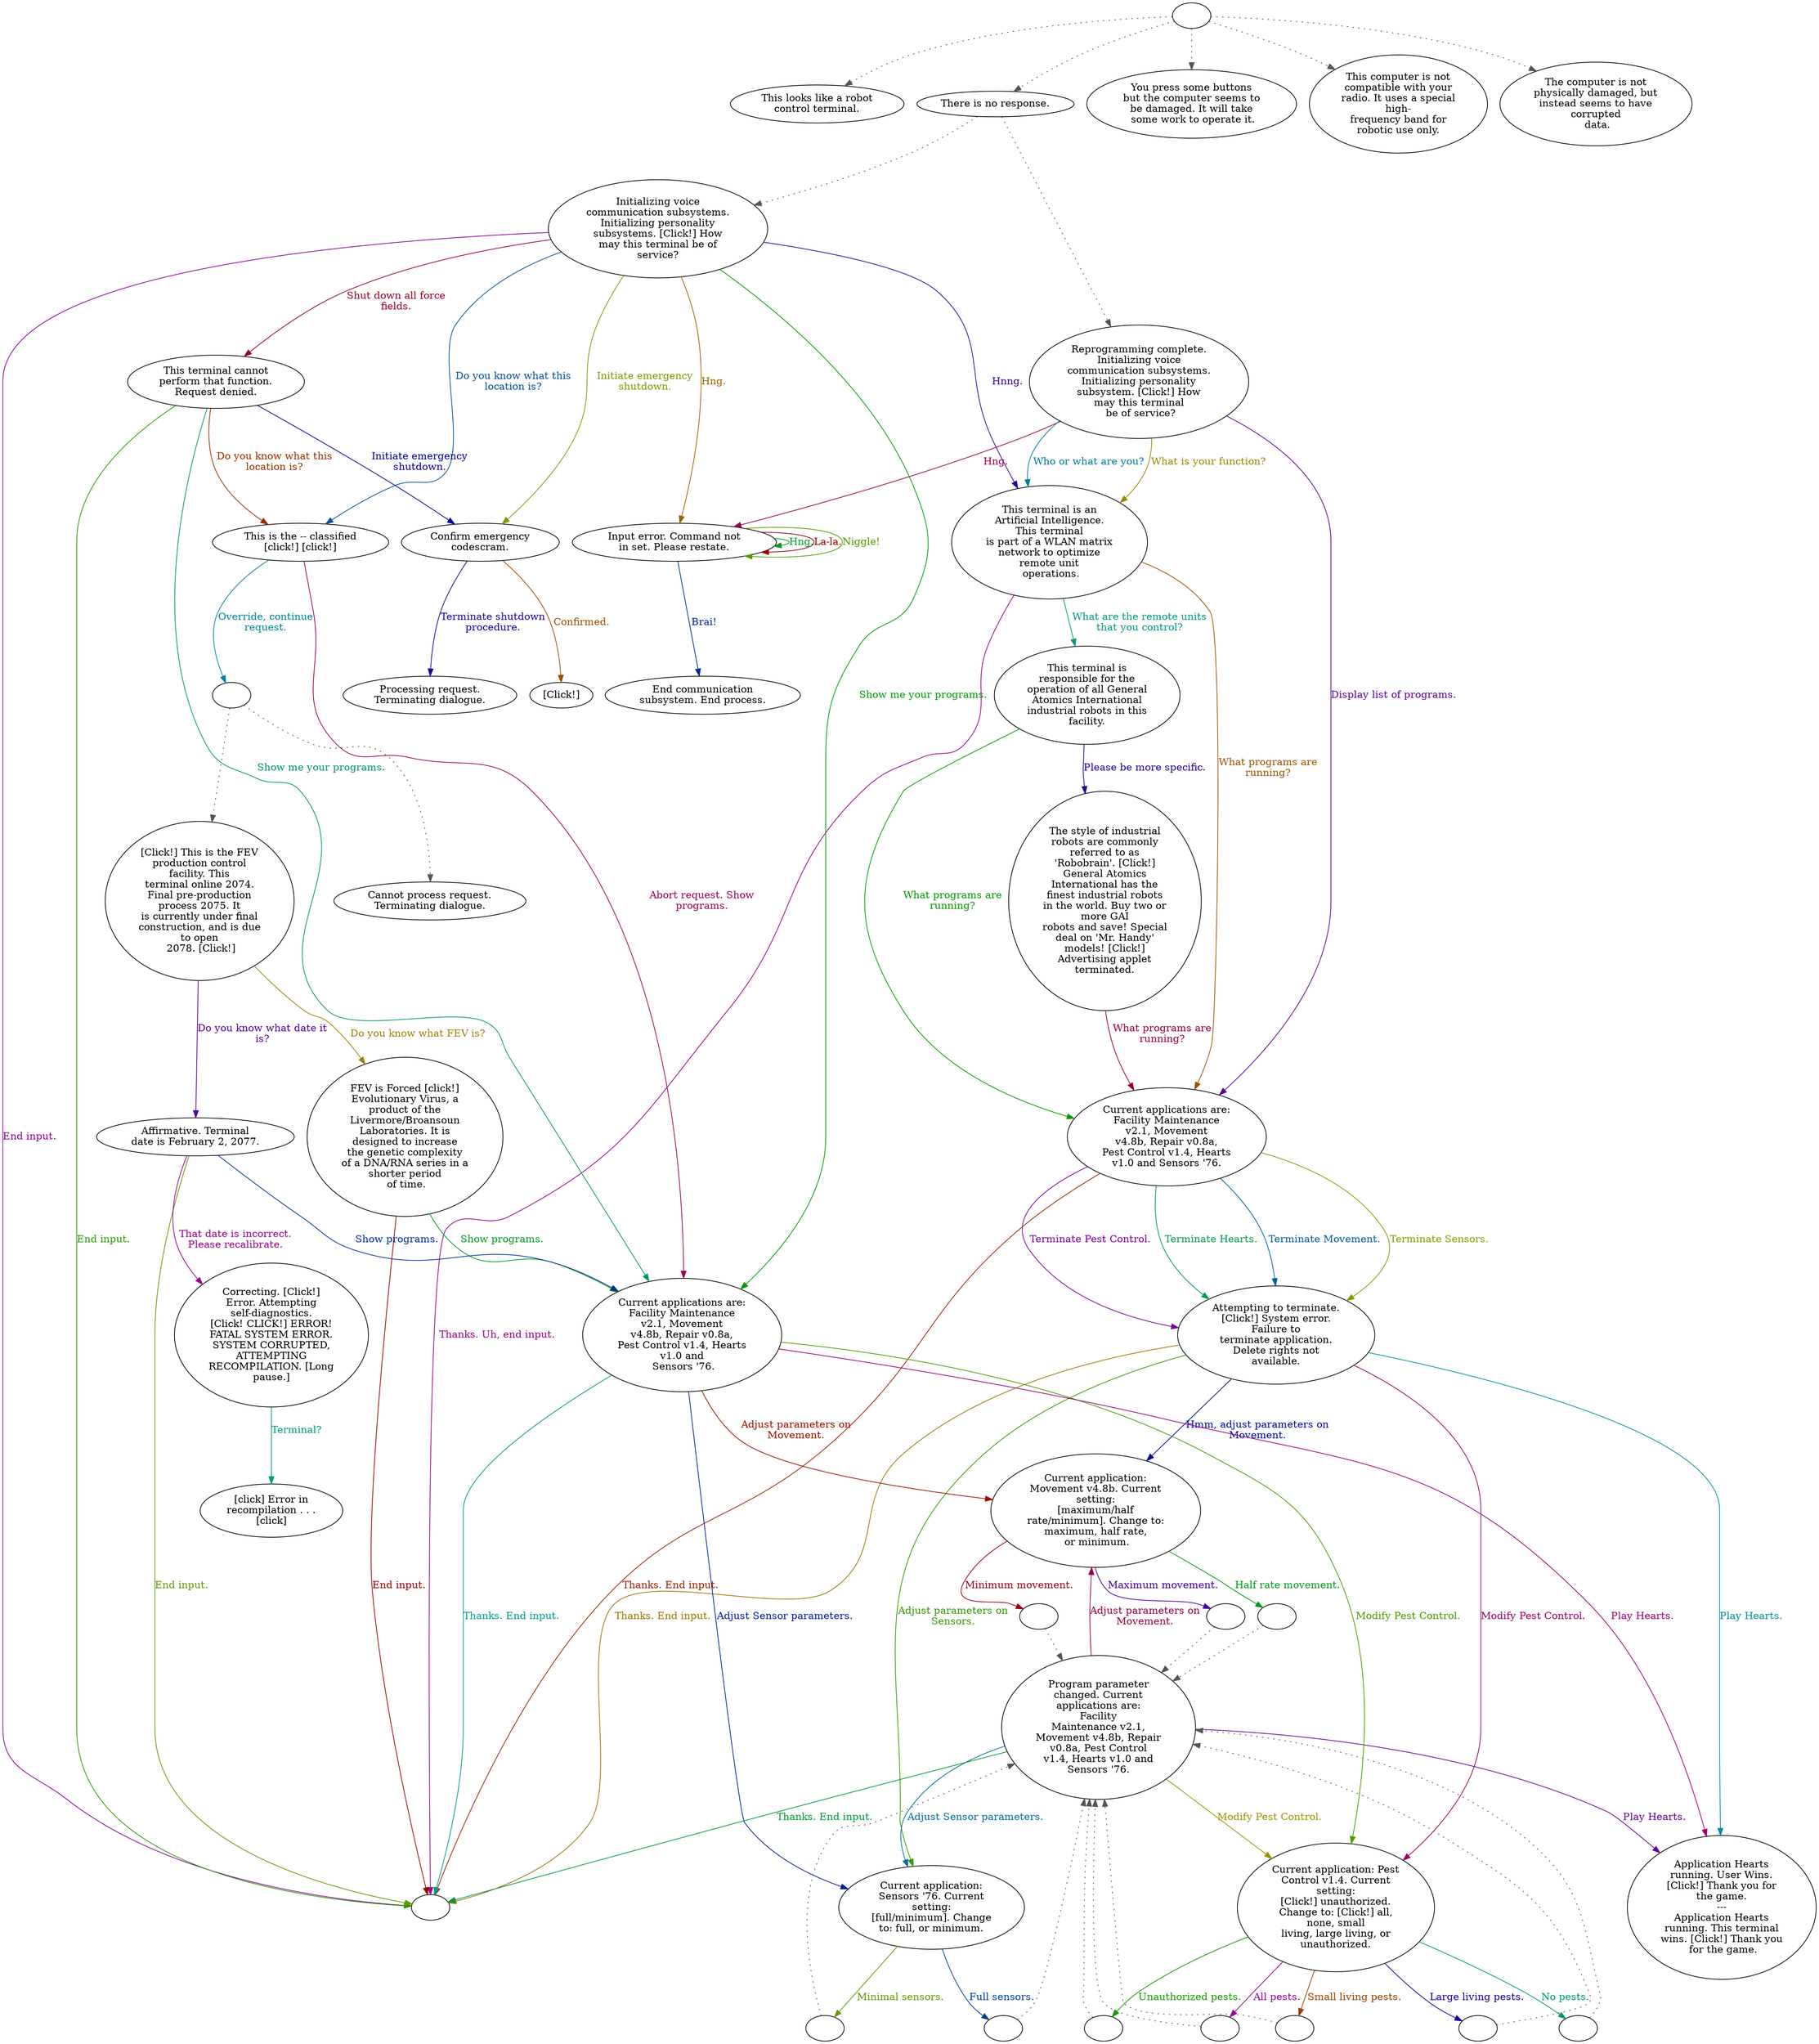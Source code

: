 digraph ROBCTRL {
  "start" [style=filled       fillcolor="#FFFFFF"       color="#000000"]
  "start" -> "description_p_proc" [style=dotted color="#555555"]
  "start" -> "talk_p_proc" [style=dotted color="#555555"]
  "start" -> "use_p_proc" [style=dotted color="#555555"]
  "start" -> "use_obj_on_p_proc" [style=dotted color="#555555"]
  "start" -> "use_skill_on_p_proc" [style=dotted color="#555555"]
  "start" [label=""]
  "description_p_proc" [style=filled       fillcolor="#FFFFFF"       color="#000000"]
  "description_p_proc" [label="This looks like a robot\ncontrol terminal."]
  "talk_p_proc" [style=filled       fillcolor="#FFFFFF"       color="#000000"]
  "talk_p_proc" -> "Control14" [style=dotted color="#555555"]
  "talk_p_proc" -> "Control00" [style=dotted color="#555555"]
  "talk_p_proc" [label="There is no response."]
  "use_p_proc" [style=filled       fillcolor="#FFFFFF"       color="#000000"]
  "use_p_proc" [label="You press some buttons\nbut the computer seems to\nbe damaged. It will take\n some work to operate it."]
  "use_obj_on_p_proc" [style=filled       fillcolor="#FFFFFF"       color="#000000"]
  "use_obj_on_p_proc" [label="This computer is not\ncompatible with your\nradio. It uses a special\nhigh-\nfrequency band for\nrobotic use only."]
  "use_skill_on_p_proc" [style=filled       fillcolor="#FFFFFF"       color="#000000"]
  "use_skill_on_p_proc" [label="The computer is not\nphysically damaged, but\ninstead seems to have\ncorrupted\n data."]
  "Control00" [style=filled       fillcolor="#FFFFFF"       color="#000000"]
  "Control00" [label="Reprogramming complete.\nInitializing voice\ncommunication subsystems.\nInitializing personality\nsubsystem. [Click!] How\nmay this terminal\n be of service?"]
  "Control00" -> "Control01" [label="Hng." color="#990050" fontcolor="#990050"]
  "Control00" -> "Control03" [label="Who or what are you?" color="#007D99" fontcolor="#007D99"]
  "Control00" -> "Control03" [label="What is your function?" color="#998800" fontcolor="#998800"]
  "Control00" -> "Control06" [label="Display list of programs." color="#5C0099" fontcolor="#5C0099"]
  "Control01" [style=filled       fillcolor="#FFFFFF"       color="#000000"]
  "Control01" [label="Input error. Command not\nin set. Please restate."]
  "Control01" -> "Control01" [label="Hng." color="#00992F" fontcolor="#00992F"]
  "Control01" -> "Control01" [label="La-la." color="#990200" fontcolor="#990200"]
  "Control01" -> "Control02" [label="Brai!" color="#002A99" fontcolor="#002A99"]
  "Control01" -> "Control01" [label="Niggle!" color="#579900" fontcolor="#579900"]
  "Control02" [style=filled       fillcolor="#FFFFFF"       color="#000000"]
  "Control02" [label="End communication\nsubsystem. End process."]
  "Control03" [style=filled       fillcolor="#FFFFFF"       color="#000000"]
  "Control03" [label="This terminal is an\nArtificial Intelligence.\nThis terminal\nis part of a WLAN matrix\nnetwork to optimize\nremote unit\n operations."]
  "Control03" -> "Controlend" [label="Thanks. Uh, end input." color="#990083" fontcolor="#990083"]
  "Control03" -> "Control04" [label="What are the remote units\nthat you control?" color="#009982" fontcolor="#009982"]
  "Control03" -> "Control06" [label="What programs are\nrunning?" color="#995500" fontcolor="#995500"]
  "Control04" [style=filled       fillcolor="#FFFFFF"       color="#000000"]
  "Control04" [label="This terminal is\nresponsible for the\noperation of all General\nAtomics International\nindustrial robots in this\nfacility."]
  "Control04" -> "Control05" [label="Please be more specific." color="#290099" fontcolor="#290099"]
  "Control04" -> "Control06" [label="What programs are\nrunning?" color="#049900" fontcolor="#049900"]
  "Control05" [style=filled       fillcolor="#FFFFFF"       color="#000000"]
  "Control05" [label="The style of industrial\nrobots are commonly\nreferred to as\n'Robobrain'. [Click!]\nGeneral Atomics\nInternational has the\nfinest industrial robots\nin the world. Buy two or\nmore GAI\nrobots and save! Special\ndeal on 'Mr. Handy'\nmodels! [Click!]\nAdvertising applet\nterminated."]
  "Control05" -> "Control06" [label="What programs are\nrunning?" color="#990031" fontcolor="#990031"]
  "Control06" [style=filled       fillcolor="#FFFFFF"       color="#000000"]
  "Control06" [label="Current applications are:\nFacility Maintenance\nv2.1, Movement\nv4.8b, Repair v0.8a,\nPest Control v1.4, Hearts\nv1.0 and Sensors '76."]
  "Control06" -> "Control07" [label="Terminate Movement." color="#005D99" fontcolor="#005D99"]
  "Control06" -> "Control07" [label="Terminate Sensors." color="#8A9900" fontcolor="#8A9900"]
  "Control06" -> "Control07" [label="Terminate Pest Control." color="#7B0099" fontcolor="#7B0099"]
  "Control06" -> "Control07" [label="Terminate Hearts." color="#00994F" fontcolor="#00994F"]
  "Control06" -> "Controlend" [label="Thanks. End input." color="#992200" fontcolor="#992200"]
  "Control07" [style=filled       fillcolor="#FFFFFF"       color="#000000"]
  "Control07" [label="Attempting to terminate.\n[Click!] System error.\nFailure to\nterminate application.\nDelete rights not\navailable."]
  "Control07" -> "Control08" [label="Hmm, adjust parameters on\nMovement." color="#000B99" fontcolor="#000B99"]
  "Control07" -> "Control09" [label="Adjust parameters on\nSensors." color="#379900" fontcolor="#379900"]
  "Control07" -> "Control10" [label="Modify Pest Control." color="#990064" fontcolor="#990064"]
  "Control07" -> "Control11" [label="Play Hearts." color="#009099" fontcolor="#009099"]
  "Control07" -> "Controlend" [label="Thanks. End input." color="#997500" fontcolor="#997500"]
  "Control08" [style=filled       fillcolor="#FFFFFF"       color="#000000"]
  "Control08" [label="Current application:\nMovement v4.8b. Current\nsetting:\n[maximum/half\nrate/minimum]. Change to:\nmaximum, half rate,\n or minimum."]
  "Control08" -> "Control08a" [label="Maximum movement." color="#480099" fontcolor="#480099"]
  "Control08" -> "Control08b" [label="Half rate movement." color="#00991C" fontcolor="#00991C"]
  "Control08" -> "Control08c" [label="Minimum movement." color="#990011" fontcolor="#990011"]
  "Control08a" [style=filled       fillcolor="#FFFFFF"       color="#000000"]
  "Control08a" -> "Control12" [style=dotted color="#555555"]
  "Control08a" [label=""]
  "Control08b" [style=filled       fillcolor="#FFFFFF"       color="#000000"]
  "Control08b" -> "Control12" [style=dotted color="#555555"]
  "Control08b" [label=""]
  "Control08c" [style=filled       fillcolor="#FFFFFF"       color="#000000"]
  "Control08c" -> "Control12" [style=dotted color="#555555"]
  "Control08c" [label=""]
  "Control09" [style=filled       fillcolor="#FFFFFF"       color="#000000"]
  "Control09" [label="Current application:\nSensors '76. Current\nsetting:\n[full/minimum]. Change\nto: full, or minimum."]
  "Control09" -> "Control09a" [label="Full sensors." color="#003E99" fontcolor="#003E99"]
  "Control09" -> "Control09b" [label="Minimal sensors." color="#6A9900" fontcolor="#6A9900"]
  "Control09a" [style=filled       fillcolor="#FFFFFF"       color="#000000"]
  "Control09a" -> "Control12" [style=dotted color="#555555"]
  "Control09a" [label=""]
  "Control09b" [style=filled       fillcolor="#FFFFFF"       color="#000000"]
  "Control09b" -> "Control12" [style=dotted color="#555555"]
  "Control09b" [label=""]
  "Control10" [style=filled       fillcolor="#FFFFFF"       color="#000000"]
  "Control10" [label="Current application: Pest\nControl v1.4. Current\nsetting:\n[Click!] unauthorized.\nChange to: [Click!] all,\nnone, small\nliving, large living, or\nunauthorized."]
  "Control10" -> "Control10a" [label="All pests." color="#990097" fontcolor="#990097"]
  "Control10" -> "Control10b" [label="No pests." color="#00996E" fontcolor="#00996E"]
  "Control10" -> "Control10c" [label="Small living pests." color="#994200" fontcolor="#994200"]
  "Control10" -> "Control10d" [label="Large living pests." color="#150099" fontcolor="#150099"]
  "Control10" -> "Control10e" [label="Unauthorized pests." color="#189900" fontcolor="#189900"]
  "Control10a" [style=filled       fillcolor="#FFFFFF"       color="#000000"]
  "Control10a" -> "Control12" [style=dotted color="#555555"]
  "Control10a" [label=""]
  "Control10b" [style=filled       fillcolor="#FFFFFF"       color="#000000"]
  "Control10b" -> "Control12" [style=dotted color="#555555"]
  "Control10b" [label=""]
  "Control10c" [style=filled       fillcolor="#FFFFFF"       color="#000000"]
  "Control10c" -> "Control12" [style=dotted color="#555555"]
  "Control10c" [label=""]
  "Control10d" [style=filled       fillcolor="#FFFFFF"       color="#000000"]
  "Control10d" -> "Control12" [style=dotted color="#555555"]
  "Control10d" [label=""]
  "Control10e" [style=filled       fillcolor="#FFFFFF"       color="#000000"]
  "Control10e" -> "Control12" [style=dotted color="#555555"]
  "Control10e" [label=""]
  "Control11" [style=filled       fillcolor="#FFFFFF"       color="#000000"]
  "Control11" [label="Application Hearts\nrunning. User Wins.\n[Click!] Thank you for\nthe game.\n---\nApplication Hearts\nrunning. This terminal\nwins. [Click!] Thank you\n for the game."]
  "Control12" [style=filled       fillcolor="#FFFFFF"       color="#000000"]
  "Control12" [label="Program parameter\nchanged. Current\napplications are:\nFacility\nMaintenance v2.1,\nMovement v4.8b, Repair\nv0.8a, Pest Control\nv1.4, Hearts v1.0 and\nSensors '76."]
  "Control12" -> "Control08" [label="Adjust parameters on\nMovement." color="#990044" fontcolor="#990044"]
  "Control12" -> "Control09" [label="Adjust Sensor parameters." color="#007199" fontcolor="#007199"]
  "Control12" -> "Control10" [label="Modify Pest Control." color="#999500" fontcolor="#999500"]
  "Control12" -> "Control11" [label="Play Hearts." color="#680099" fontcolor="#680099"]
  "Control12" -> "Controlend" [label="Thanks. End input." color="#00993B" fontcolor="#00993B"]
  "Control13" [style=filled       fillcolor="#FFFFFF"       color="#000000"]
  "Control13" [label="Current applications are:\nFacility Maintenance\nv2.1, Movement\nv4.8b, Repair v0.8a,\nPest Control v1.4, Hearts\nv1.0 and\n Sensors '76."]
  "Control13" -> "Control08" [label="Adjust parameters on\nMovement." color="#990F00" fontcolor="#990F00"]
  "Control13" -> "Control09" [label="Adjust Sensor parameters." color="#001E99" fontcolor="#001E99"]
  "Control13" -> "Control10" [label="Modify Pest Control." color="#4B9900" fontcolor="#4B9900"]
  "Control13" -> "Control11" [label="Play Hearts." color="#990077" fontcolor="#990077"]
  "Control13" -> "Controlend" [label="Thanks. End input." color="#00998E" fontcolor="#00998E"]
  "Control14" [style=filled       fillcolor="#FFFFFF"       color="#000000"]
  "Control14" [label="Initializing voice\ncommunication subsystems.\nInitializing personality\nsubsystems. [Click!] How\nmay this terminal be of\nservice?"]
  "Control14" -> "Control01" [label="Hng." color="#996100" fontcolor="#996100"]
  "Control14" -> "Control03" [label="Hnng." color="#350099" fontcolor="#350099"]
  "Control14" -> "Control13" [label="Show me your programs." color="#009908" fontcolor="#009908"]
  "Control14" -> "Control15" [label="Shut down all force\nfields." color="#990025" fontcolor="#990025"]
  "Control14" -> "Control16" [label="Do you know what this\nlocation is?" color="#005199" fontcolor="#005199"]
  "Control14" -> "Control23" [label="Initiate emergency\nshutdown." color="#7E9900" fontcolor="#7E9900"]
  "Control14" -> "Controlend" [label="End input." color="#870099" fontcolor="#870099"]
  "Control15" [style=filled       fillcolor="#FFFFFF"       color="#000000"]
  "Control15" [label="This terminal cannot\nperform that function.\nRequest denied."]
  "Control15" -> "Control13" [label="Show me your programs." color="#00995B" fontcolor="#00995B"]
  "Control15" -> "Control16" [label="Do you know what this\nlocation is?" color="#992E00" fontcolor="#992E00"]
  "Control15" -> "Control23" [label="Initiate emergency\nshutdown." color="#020099" fontcolor="#020099"]
  "Control15" -> "Controlend" [label="End input." color="#2B9900" fontcolor="#2B9900"]
  "Control16" [style=filled       fillcolor="#FFFFFF"       color="#000000"]
  "Control16" [label="This is the -- classified\n[click!] [click!]"]
  "Control16" -> "Control13" [label="Abort request. Show\nprograms." color="#990058" fontcolor="#990058"]
  "Control16" -> "Control16a" [label="Override, continue\nrequest." color="#008499" fontcolor="#008499"]
  "Control16a" [style=filled       fillcolor="#FFFFFF"       color="#000000"]
  "Control16a" -> "Control17" [style=dotted color="#555555"]
  "Control16a" -> "Control22" [style=dotted color="#555555"]
  "Control16a" [label=""]
  "Control17" [style=filled       fillcolor="#FFFFFF"       color="#000000"]
  "Control17" [label="[Click!] This is the FEV\nproduction control\nfacility. This\nterminal online 2074.\nFinal pre-production\nprocess 2075. It\nis currently under final\nconstruction, and is due\nto open\n 2078. [Click!]"]
  "Control17" -> "Control18" [label="Do you know what FEV is?" color="#998100" fontcolor="#998100"]
  "Control17" -> "Control19" [label="Do you know what date it\nis?" color="#540099" fontcolor="#540099"]
  "Control18" [style=filled       fillcolor="#FFFFFF"       color="#000000"]
  "Control18" [label="FEV is Forced [click!]\nEvolutionary Virus, a\nproduct of the\nLivermore/Broansoun\nLaboratories. It is\ndesigned to increase\nthe genetic complexity\nof a DNA/RNA series in a\nshorter period\n of time."]
  "Control18" -> "Control13" [label="Show programs." color="#009928" fontcolor="#009928"]
  "Control18" -> "Controlend" [label="End input." color="#990005" fontcolor="#990005"]
  "Control19" [style=filled       fillcolor="#FFFFFF"       color="#000000"]
  "Control19" [label="Affirmative. Terminal\ndate is February 2, 2077."]
  "Control19" -> "Control13" [label="Show programs." color="#003299" fontcolor="#003299"]
  "Control19" -> "Controlend" [label="End input." color="#5E9900" fontcolor="#5E9900"]
  "Control19" -> "Control20" [label="That date is incorrect.\nPlease recalibrate." color="#99008B" fontcolor="#99008B"]
  "Control20" [style=filled       fillcolor="#FFFFFF"       color="#000000"]
  "Control20" [label="Correcting. [Click!]\nError. Attempting\nself-diagnostics.\n[Click! CLICK!] ERROR!\nFATAL SYSTEM ERROR.\nSYSTEM CORRUPTED,\nATTEMPTING\nRECOMPILATION. [Long\npause.]"]
  "Control20" -> "Control21" [label="Terminal?" color="#00997A" fontcolor="#00997A"]
  "Control21" [style=filled       fillcolor="#FFFFFF"       color="#000000"]
  "Control21" [label="[click] Error in\nrecompilation . . .\n[click]"]
  "Control22" [style=filled       fillcolor="#FFFFFF"       color="#000000"]
  "Control22" [label="Cannot process request.\nTerminating dialogue."]
  "Control23" [style=filled       fillcolor="#FFFFFF"       color="#000000"]
  "Control23" [label="Confirm emergency\ncodescram."]
  "Control23" -> "Control24" [label="Confirmed." color="#994E00" fontcolor="#994E00"]
  "Control23" -> "Control25" [label="Terminate shutdown\nprocedure." color="#210099" fontcolor="#210099"]
  "Control24" [style=filled       fillcolor="#FFFFFF"       color="#000000"]
  "Control24" [label="[Click!]"]
  "Control25" [style=filled       fillcolor="#FFFFFF"       color="#000000"]
  "Control25" [label="Processing request.\nTerminating dialogue."]
  "Controlend" [style=filled       fillcolor="#FFFFFF"       color="#000000"]
  "Controlend" [label=""]
}